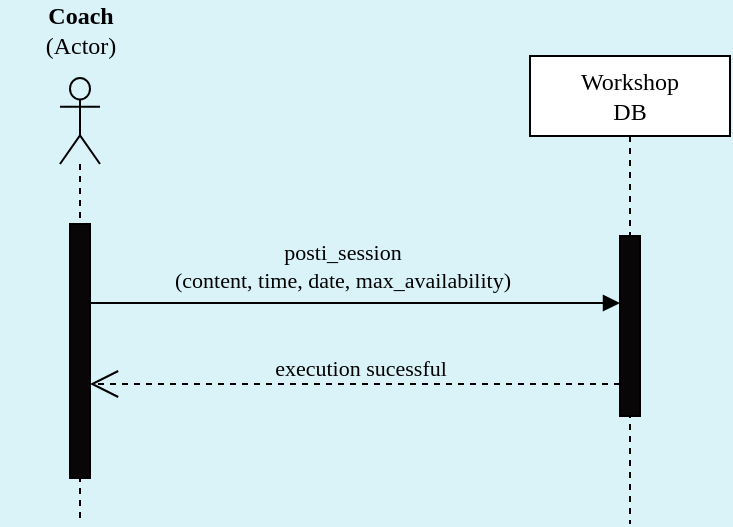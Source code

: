 <mxfile version="23.1.1" type="device">
  <diagram name="Page-1" id="p8XZxSLciv-wmF-cNKwl">
    <mxGraphModel dx="855" dy="577" grid="1" gridSize="10" guides="1" tooltips="1" connect="1" arrows="1" fold="1" page="1" pageScale="1" pageWidth="827" pageHeight="1169" background="#D9F3F8" math="0" shadow="0">
      <root>
        <mxCell id="0" />
        <mxCell id="1" parent="0" />
        <mxCell id="bdButtcnnowy9X9QPUQ--1" value="" style="shape=umlLifeline;perimeter=lifelinePerimeter;whiteSpace=wrap;html=1;container=1;dropTarget=0;collapsible=0;recursiveResize=0;outlineConnect=0;portConstraint=eastwest;newEdgeStyle={&quot;curved&quot;:0,&quot;rounded&quot;:0};participant=umlActor;fillColor=none;size=43;" vertex="1" parent="1">
          <mxGeometry x="150" y="107" width="20" height="223" as="geometry" />
        </mxCell>
        <mxCell id="bdButtcnnowy9X9QPUQ--2" value="" style="html=1;points=[[0,0,0,0,5],[0,1,0,0,-5],[1,0,0,0,5],[1,1,0,0,-5]];perimeter=orthogonalPerimeter;outlineConnect=0;targetShapes=umlLifeline;portConstraint=eastwest;newEdgeStyle={&quot;curved&quot;:0,&quot;rounded&quot;:0};fillColor=#080606;strokeColor=#000000;" vertex="1" parent="bdButtcnnowy9X9QPUQ--1">
          <mxGeometry x="5" y="73" width="10" height="127" as="geometry" />
        </mxCell>
        <mxCell id="bdButtcnnowy9X9QPUQ--3" value="Coach&lt;br&gt;&lt;span style=&quot;font-weight: normal;&quot;&gt;(Actor)&lt;/span&gt;" style="text;align=center;fontStyle=1;verticalAlign=middle;spacingLeft=3;spacingRight=3;strokeColor=none;rotatable=0;points=[[0,0.5],[1,0.5]];portConstraint=eastwest;html=1;fontFamily=Poppins;fontSource=https%3A%2F%2Ffonts.googleapis.com%2Fcss%3Ffamily%3DPoppins;" vertex="1" parent="1">
          <mxGeometry x="120" y="70" width="80" height="26" as="geometry" />
        </mxCell>
        <mxCell id="bdButtcnnowy9X9QPUQ--4" value="" style="html=1;verticalAlign=bottom;endArrow=block;curved=0;rounded=0;" edge="1" parent="1" target="bdButtcnnowy9X9QPUQ--7">
          <mxGeometry x="-0.001" relative="1" as="geometry">
            <mxPoint x="165" y="219.5" as="sourcePoint" />
            <mxPoint x="405" y="219.5" as="targetPoint" />
            <mxPoint as="offset" />
          </mxGeometry>
        </mxCell>
        <mxCell id="bdButtcnnowy9X9QPUQ--5" value="posti_session&lt;br&gt;(content, time, date, max_availability)" style="edgeLabel;html=1;align=center;verticalAlign=middle;resizable=0;points=[];fontFamily=Poppins;fontSource=https%3A%2F%2Ffonts.googleapis.com%2Fcss%3Ffamily%3DPoppins;labelBackgroundColor=#D9F3F8;" vertex="1" connectable="0" parent="bdButtcnnowy9X9QPUQ--4">
          <mxGeometry x="-0.037" y="-2" relative="1" as="geometry">
            <mxPoint x="-2" y="-21" as="offset" />
          </mxGeometry>
        </mxCell>
        <mxCell id="bdButtcnnowy9X9QPUQ--6" value="&lt;font data-font-src=&quot;https://fonts.googleapis.com/css?family=Poppins&quot; face=&quot;Poppins&quot;&gt;Workshop&lt;br&gt;DB&lt;br&gt;&lt;/font&gt;" style="shape=umlLifeline;perimeter=lifelinePerimeter;whiteSpace=wrap;html=1;container=1;dropTarget=0;collapsible=0;recursiveResize=0;outlineConnect=0;portConstraint=eastwest;newEdgeStyle={&quot;curved&quot;:0,&quot;rounded&quot;:0};" vertex="1" parent="1">
          <mxGeometry x="385" y="96" width="100" height="234" as="geometry" />
        </mxCell>
        <mxCell id="bdButtcnnowy9X9QPUQ--27" value="" style="endArrow=open;endSize=12;dashed=1;html=1;rounded=0;" edge="1" parent="1" source="bdButtcnnowy9X9QPUQ--7">
          <mxGeometry x="0.002" width="160" relative="1" as="geometry">
            <mxPoint x="349.5" y="260" as="sourcePoint" />
            <mxPoint x="165" y="260" as="targetPoint" />
            <mxPoint as="offset" />
          </mxGeometry>
        </mxCell>
        <mxCell id="bdButtcnnowy9X9QPUQ--28" value="execution sucessful" style="edgeLabel;html=1;align=center;verticalAlign=middle;resizable=0;points=[];fontFamily=Poppins;fontSource=https%3A%2F%2Ffonts.googleapis.com%2Fcss%3Ffamily%3DPoppins;labelBackgroundColor=#D9F3F8;" vertex="1" connectable="0" parent="1">
          <mxGeometry x="299.997" y="252" as="geometry" />
        </mxCell>
        <mxCell id="bdButtcnnowy9X9QPUQ--7" value="" style="html=1;points=[[0,0,0,0,5],[0,1,0,0,-5],[1,0,0,0,5],[1,1,0,0,-5]];perimeter=orthogonalPerimeter;outlineConnect=0;targetShapes=umlLifeline;portConstraint=eastwest;newEdgeStyle={&quot;curved&quot;:0,&quot;rounded&quot;:0};fillColor=#080606;strokeColor=#000000;" vertex="1" parent="1">
          <mxGeometry x="430" y="186" width="10" height="90" as="geometry" />
        </mxCell>
      </root>
    </mxGraphModel>
  </diagram>
</mxfile>
